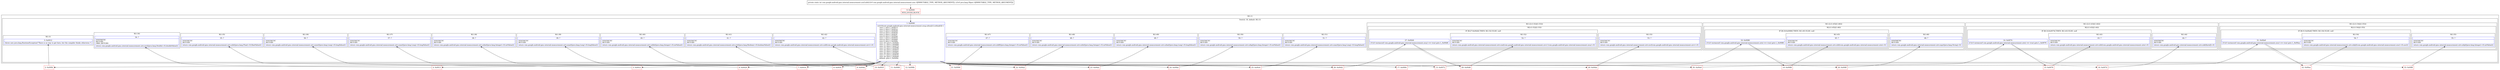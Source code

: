 digraph "CFG forcom.google.android.gms.internal.measurement.zzuf.zzb(Lcom\/google\/android\/gms\/internal\/measurement\/zzxs;Ljava\/lang\/Object;)I" {
subgraph cluster_Region_1320439952 {
label = "R(1:1)";
node [shape=record,color=blue];
subgraph cluster_SwitchRegion_1872110140 {
label = "Switch: 18, default: R(1:3)";
node [shape=record,color=blue];
Node_1 [shape=record,label="{1\:\ 0x0008|switch(com.google.android.gms.internal.measurement.zzug.zzbun[r2.ordinal()]) \{\l    case 1: goto L_0x0013;\l    case 2: goto L_0x001e;\l    case 3: goto L_0x0029;\l    case 4: goto L_0x0034;\l    case 5: goto L_0x003f;\l    case 6: goto L_0x004a;\l    case 7: goto L_0x0055;\l    case 8: goto L_0x0060;\l    case 9: goto L_0x006b;\l    case 10: goto L_0x00d2;\l    case 11: goto L_0x0084;\l    case 12: goto L_0x0072;\l    case 13: goto L_0x0096;\l    case 14: goto L_0x00a2;\l    case 15: goto L_0x00ae;\l    case 16: goto L_0x00ba;\l    case 17: goto L_0x00c6;\l    case 18: goto L_0x00e6;\l    default: goto L_0x000b;\l\}\l}"];
subgraph cluster_Region_861509061 {
label = "R(1:34)";
node [shape=record,color=blue];
Node_34 [shape=record,label="{34\:\ ?|SYNTHETIC\lRETURN\lORIG_RETURN\l|return com.google.android.gms.internal.measurement.zztv.zzc(((java.lang.Double) r3).doubleValue())\l}"];
}
subgraph cluster_Region_868993533 {
label = "R(1:35)";
node [shape=record,color=blue];
Node_35 [shape=record,label="{35\:\ ?|SYNTHETIC\lRETURN\l|return com.google.android.gms.internal.measurement.zztv.zzb(((java.lang.Float) r3).floatValue())\l}"];
}
subgraph cluster_Region_1603747780 {
label = "R(1:36)";
node [shape=record,color=blue];
Node_36 [shape=record,label="{36\:\ ?|SYNTHETIC\lRETURN\l|return com.google.android.gms.internal.measurement.zztv.zzaw(((java.lang.Long) r3).longValue())\l}"];
}
subgraph cluster_Region_30302664 {
label = "R(1:37)";
node [shape=record,color=blue];
Node_37 [shape=record,label="{37\:\ ?|SYNTHETIC\lRETURN\l|return com.google.android.gms.internal.measurement.zztv.zzax(((java.lang.Long) r3).longValue())\l}"];
}
subgraph cluster_Region_2118527881 {
label = "R(1:38)";
node [shape=record,color=blue];
Node_38 [shape=record,label="{38\:\ ?|SYNTHETIC\lRETURN\l|return com.google.android.gms.internal.measurement.zztv.zzbe(((java.lang.Integer) r3).intValue())\l}"];
}
subgraph cluster_Region_321880477 {
label = "R(1:39)";
node [shape=record,color=blue];
Node_39 [shape=record,label="{39\:\ ?|SYNTHETIC\lRETURN\l|return com.google.android.gms.internal.measurement.zztv.zzaz(((java.lang.Long) r3).longValue())\l}"];
}
subgraph cluster_Region_1965090083 {
label = "R(1:40)";
node [shape=record,color=blue];
Node_40 [shape=record,label="{40\:\ ?|SYNTHETIC\lRETURN\l|return com.google.android.gms.internal.measurement.zztv.zzbh(((java.lang.Integer) r3).intValue())\l}"];
}
subgraph cluster_Region_127015534 {
label = "R(1:41)";
node [shape=record,color=blue];
Node_41 [shape=record,label="{41\:\ ?|SYNTHETIC\lRETURN\l|return com.google.android.gms.internal.measurement.zztv.zzt(((java.lang.Boolean) r3).booleanValue())\l}"];
}
subgraph cluster_Region_1221030774 {
label = "R(1:42)";
node [shape=record,color=blue];
Node_42 [shape=record,label="{42\:\ ?|SYNTHETIC\lRETURN\l|return com.google.android.gms.internal.measurement.zztv.zzd((com.google.android.gms.internal.measurement.zzvv) r3)\l}"];
}
subgraph cluster_Region_655040666 {
label = "R(1:(2:(1:52)|(1:53)))";
node [shape=record,color=blue];
subgraph cluster_Region_1441845413 {
label = "R(2:(1:52)|(1:53))";
node [shape=record,color=blue];
subgraph cluster_IfRegion_1118232863 {
label = "IF [B:27:0x00d4] THEN: R(1:52) ELSE: null";
node [shape=record,color=blue];
Node_27 [shape=record,label="{27\:\ 0x00d4|if ((r3 instanceof com.google.android.gms.internal.measurement.zzuy) == true) goto L_0x00d6\l}"];
subgraph cluster_Region_822699774 {
label = "R(1:52)";
node [shape=record,color=blue];
Node_52 [shape=record,label="{52\:\ ?|SYNTHETIC\lRETURN\l|return com.google.android.gms.internal.measurement.zztv.zza((com.google.android.gms.internal.measurement.zzvc) (com.google.android.gms.internal.measurement.zzuy) r3)\l}"];
}
}
subgraph cluster_Region_1333305269 {
label = "R(1:53)";
node [shape=record,color=blue];
Node_53 [shape=record,label="{53\:\ ?|SYNTHETIC\lRETURN\l|return com.google.android.gms.internal.measurement.zztv.zzc((com.google.android.gms.internal.measurement.zzvv) r3)\l}"];
}
}
}
subgraph cluster_Region_475929351 {
label = "R(1:(2:(1:45)|(1:46)))";
node [shape=record,color=blue];
subgraph cluster_Region_1761980298 {
label = "R(2:(1:45)|(1:46))";
node [shape=record,color=blue];
subgraph cluster_IfRegion_323033794 {
label = "IF [B:18:0x0086] THEN: R(1:45) ELSE: null";
node [shape=record,color=blue];
Node_18 [shape=record,label="{18\:\ 0x0086|if ((r3 instanceof com.google.android.gms.internal.measurement.zzte) == true) goto L_0x0088\l}"];
subgraph cluster_Region_407878184 {
label = "R(1:45)";
node [shape=record,color=blue];
Node_45 [shape=record,label="{45\:\ ?|SYNTHETIC\lRETURN\l|return com.google.android.gms.internal.measurement.zztv.zzb((com.google.android.gms.internal.measurement.zzte) r3)\l}"];
}
}
subgraph cluster_Region_1948589061 {
label = "R(1:46)";
node [shape=record,color=blue];
Node_46 [shape=record,label="{46\:\ ?|SYNTHETIC\lRETURN\l|return com.google.android.gms.internal.measurement.zztv.zzgc((java.lang.String) r3)\l}"];
}
}
}
subgraph cluster_Region_815301876 {
label = "R(1:(2:(1:43)|(1:44)))";
node [shape=record,color=blue];
subgraph cluster_Region_731127599 {
label = "R(2:(1:43)|(1:44))";
node [shape=record,color=blue];
subgraph cluster_IfRegion_1315925647 {
label = "IF [B:14:0x0074] THEN: R(1:43) ELSE: null";
node [shape=record,color=blue];
Node_14 [shape=record,label="{14\:\ 0x0074|if ((r3 instanceof com.google.android.gms.internal.measurement.zzte) == true) goto L_0x0076\l}"];
subgraph cluster_Region_309757555 {
label = "R(1:43)";
node [shape=record,color=blue];
Node_43 [shape=record,label="{43\:\ ?|SYNTHETIC\lRETURN\l|return com.google.android.gms.internal.measurement.zztv.zzb((com.google.android.gms.internal.measurement.zzte) r3)\l}"];
}
}
subgraph cluster_Region_1715281901 {
label = "R(1:44)";
node [shape=record,color=blue];
Node_44 [shape=record,label="{44\:\ ?|SYNTHETIC\lRETURN\l|return com.google.android.gms.internal.measurement.zztv.zzk((byte[]) r3)\l}"];
}
}
}
subgraph cluster_Region_1834682722 {
label = "R(1:47)";
node [shape=record,color=blue];
Node_47 [shape=record,label="{47\:\ ?|SYNTHETIC\lRETURN\l|return com.google.android.gms.internal.measurement.zztv.zzbf(((java.lang.Integer) r3).intValue())\l}"];
}
subgraph cluster_Region_1492457808 {
label = "R(1:48)";
node [shape=record,color=blue];
Node_48 [shape=record,label="{48\:\ ?|SYNTHETIC\lRETURN\l|return com.google.android.gms.internal.measurement.zztv.zzbi(((java.lang.Integer) r3).intValue())\l}"];
}
subgraph cluster_Region_2115389731 {
label = "R(1:49)";
node [shape=record,color=blue];
Node_49 [shape=record,label="{49\:\ ?|SYNTHETIC\lRETURN\l|return com.google.android.gms.internal.measurement.zztv.zzba(((java.lang.Long) r3).longValue())\l}"];
}
subgraph cluster_Region_1893393275 {
label = "R(1:50)";
node [shape=record,color=blue];
Node_50 [shape=record,label="{50\:\ ?|SYNTHETIC\lRETURN\l|return com.google.android.gms.internal.measurement.zztv.zzbg(((java.lang.Integer) r3).intValue())\l}"];
}
subgraph cluster_Region_1174402075 {
label = "R(1:51)";
node [shape=record,color=blue];
Node_51 [shape=record,label="{51\:\ ?|SYNTHETIC\lRETURN\l|return com.google.android.gms.internal.measurement.zztv.zzay(((java.lang.Long) r3).longValue())\l}"];
}
subgraph cluster_Region_892357229 {
label = "R(1:(2:(1:54)|(1:55)))";
node [shape=record,color=blue];
subgraph cluster_Region_2032353977 {
label = "R(2:(1:54)|(1:55))";
node [shape=record,color=blue];
subgraph cluster_IfRegion_1590015965 {
label = "IF [B:31:0x00e8] THEN: R(1:54) ELSE: null";
node [shape=record,color=blue];
Node_31 [shape=record,label="{31\:\ 0x00e8|if ((r3 instanceof com.google.android.gms.internal.measurement.zzur) == true) goto L_0x00ea\l}"];
subgraph cluster_Region_1688260402 {
label = "R(1:54)";
node [shape=record,color=blue];
Node_54 [shape=record,label="{54\:\ ?|SYNTHETIC\lRETURN\l|return com.google.android.gms.internal.measurement.zztv.zzbj(((com.google.android.gms.internal.measurement.zzur) r3).zzc())\l}"];
}
}
subgraph cluster_Region_1400144617 {
label = "R(1:55)";
node [shape=record,color=blue];
Node_55 [shape=record,label="{55\:\ ?|SYNTHETIC\lRETURN\l|return com.google.android.gms.internal.measurement.zztv.zzbj(((java.lang.Integer) r3).intValue())\l}"];
}
}
}
subgraph cluster_Region_807478452 {
label = "R(1:3)";
node [shape=record,color=blue];
Node_3 [shape=record,label="{3\:\ 0x0012|throw new java.lang.RuntimeException(\"There is no way to get here, but the compiler thinks otherwise.\")\l}"];
}
}
}
Node_0 [shape=record,color=red,label="{0\:\ 0x0000|MTH_ENTER_BLOCK\l}"];
Node_2 [shape=record,color=red,label="{2\:\ 0x000b}"];
Node_4 [shape=record,color=red,label="{4\:\ 0x0013}"];
Node_5 [shape=record,color=red,label="{5\:\ 0x001e}"];
Node_6 [shape=record,color=red,label="{6\:\ 0x0029}"];
Node_7 [shape=record,color=red,label="{7\:\ 0x0034}"];
Node_8 [shape=record,color=red,label="{8\:\ 0x003f}"];
Node_9 [shape=record,color=red,label="{9\:\ 0x004a}"];
Node_10 [shape=record,color=red,label="{10\:\ 0x0055}"];
Node_11 [shape=record,color=red,label="{11\:\ 0x0060}"];
Node_12 [shape=record,color=red,label="{12\:\ 0x006b}"];
Node_13 [shape=record,color=red,label="{13\:\ 0x0072}"];
Node_15 [shape=record,color=red,label="{15\:\ 0x0076}"];
Node_16 [shape=record,color=red,label="{16\:\ 0x007d}"];
Node_17 [shape=record,color=red,label="{17\:\ 0x0084}"];
Node_19 [shape=record,color=red,label="{19\:\ 0x0088}"];
Node_20 [shape=record,color=red,label="{20\:\ 0x008f}"];
Node_21 [shape=record,color=red,label="{21\:\ 0x0096}"];
Node_22 [shape=record,color=red,label="{22\:\ 0x00a2}"];
Node_23 [shape=record,color=red,label="{23\:\ 0x00ae}"];
Node_24 [shape=record,color=red,label="{24\:\ 0x00ba}"];
Node_25 [shape=record,color=red,label="{25\:\ 0x00c6}"];
Node_26 [shape=record,color=red,label="{26\:\ 0x00d2}"];
Node_28 [shape=record,color=red,label="{28\:\ 0x00d6}"];
Node_29 [shape=record,color=red,label="{29\:\ 0x00de}"];
Node_30 [shape=record,color=red,label="{30\:\ 0x00e6}"];
Node_32 [shape=record,color=red,label="{32\:\ 0x00ea}"];
Node_33 [shape=record,color=red,label="{33\:\ 0x00f6}"];
MethodNode[shape=record,label="{private static int com.google.android.gms.internal.measurement.zzuf.zzb((r2v0 com.google.android.gms.internal.measurement.zzxs A[IMMUTABLE_TYPE, METHOD_ARGUMENT]), (r3v0 java.lang.Object A[IMMUTABLE_TYPE, METHOD_ARGUMENT])) }"];
MethodNode -> Node_0;
Node_1 -> Node_2;
Node_1 -> Node_4;
Node_1 -> Node_5;
Node_1 -> Node_6;
Node_1 -> Node_7;
Node_1 -> Node_8;
Node_1 -> Node_9;
Node_1 -> Node_10;
Node_1 -> Node_11;
Node_1 -> Node_12;
Node_1 -> Node_13;
Node_1 -> Node_17;
Node_1 -> Node_21;
Node_1 -> Node_22;
Node_1 -> Node_23;
Node_1 -> Node_24;
Node_1 -> Node_25;
Node_1 -> Node_26;
Node_1 -> Node_30;
Node_27 -> Node_28;
Node_27 -> Node_29[style=dashed];
Node_18 -> Node_19;
Node_18 -> Node_20[style=dashed];
Node_14 -> Node_15;
Node_14 -> Node_16[style=dashed];
Node_31 -> Node_32;
Node_31 -> Node_33[style=dashed];
Node_0 -> Node_1;
Node_2 -> Node_3;
Node_4 -> Node_34;
Node_5 -> Node_35;
Node_6 -> Node_36;
Node_7 -> Node_37;
Node_8 -> Node_38;
Node_9 -> Node_39;
Node_10 -> Node_40;
Node_11 -> Node_41;
Node_12 -> Node_42;
Node_13 -> Node_14;
Node_15 -> Node_43;
Node_16 -> Node_44;
Node_17 -> Node_18;
Node_19 -> Node_45;
Node_20 -> Node_46;
Node_21 -> Node_47;
Node_22 -> Node_48;
Node_23 -> Node_49;
Node_24 -> Node_50;
Node_25 -> Node_51;
Node_26 -> Node_27;
Node_28 -> Node_52;
Node_29 -> Node_53;
Node_30 -> Node_31;
Node_32 -> Node_54;
Node_33 -> Node_55;
}

